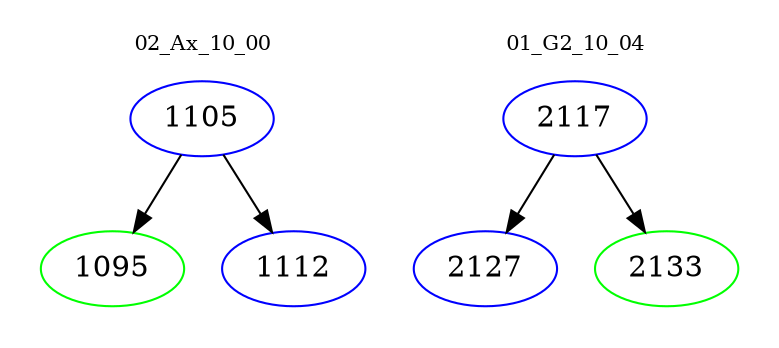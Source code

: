 digraph{
subgraph cluster_0 {
color = white
label = "02_Ax_10_00";
fontsize=10;
T0_1105 [label="1105", color="blue"]
T0_1105 -> T0_1095 [color="black"]
T0_1095 [label="1095", color="green"]
T0_1105 -> T0_1112 [color="black"]
T0_1112 [label="1112", color="blue"]
}
subgraph cluster_1 {
color = white
label = "01_G2_10_04";
fontsize=10;
T1_2117 [label="2117", color="blue"]
T1_2117 -> T1_2127 [color="black"]
T1_2127 [label="2127", color="blue"]
T1_2117 -> T1_2133 [color="black"]
T1_2133 [label="2133", color="green"]
}
}
